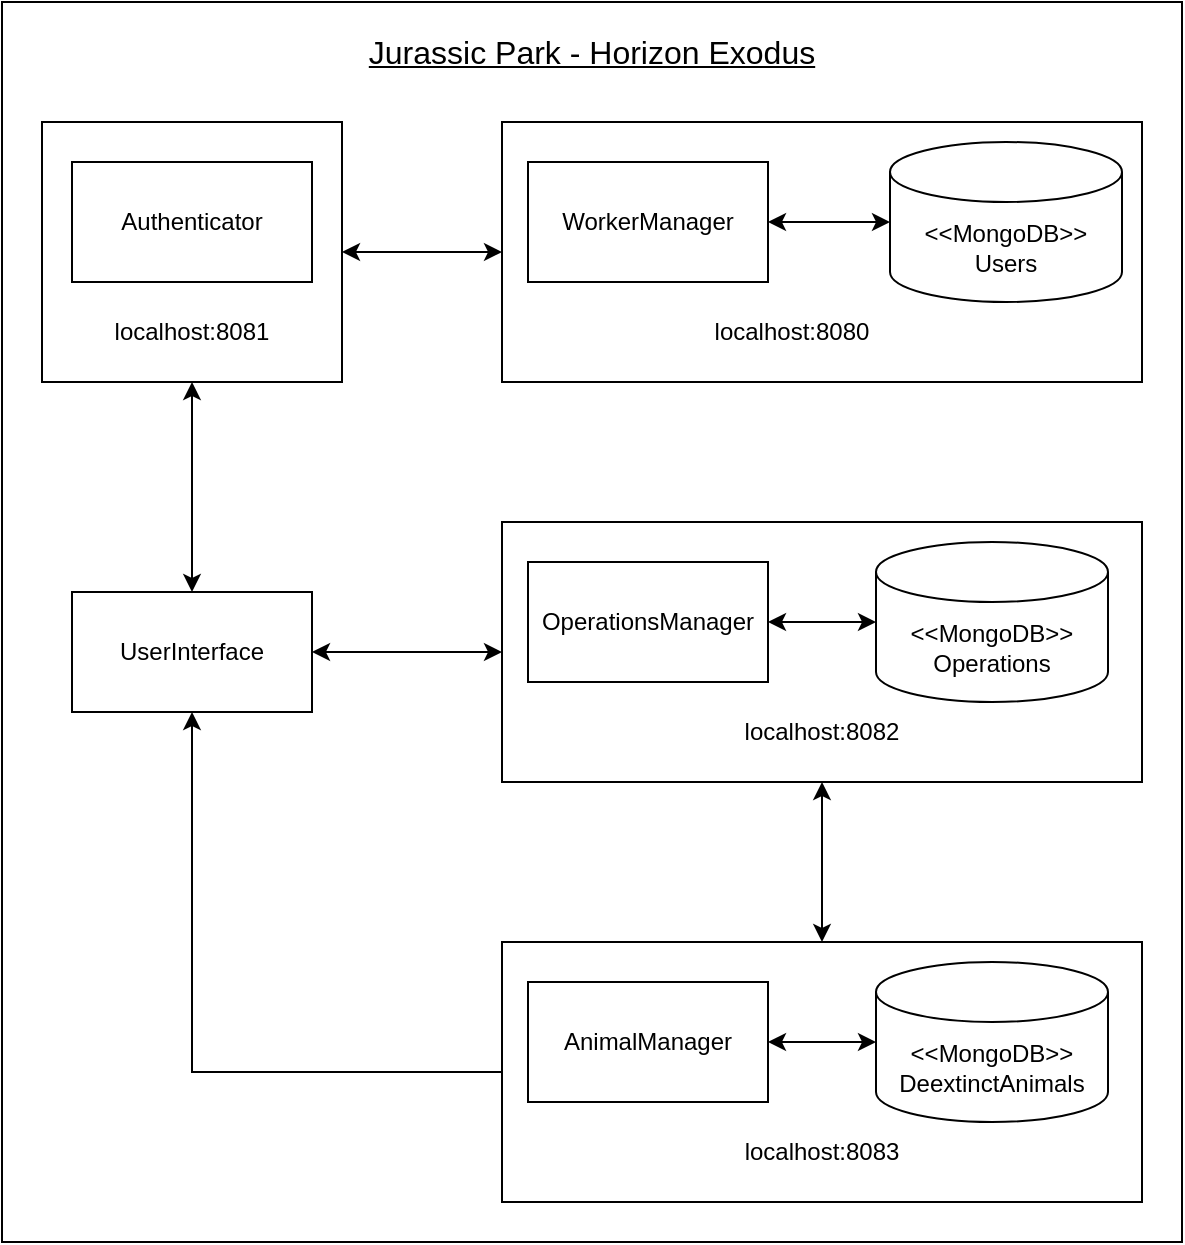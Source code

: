 <mxfile version="28.0.7">
  <diagram name="Página-1" id="TMDoCD8hCcpHIJEySzZF">
    <mxGraphModel dx="601" dy="336" grid="1" gridSize="10" guides="1" tooltips="1" connect="1" arrows="1" fold="1" page="1" pageScale="1" pageWidth="827" pageHeight="1169" math="0" shadow="0">
      <root>
        <mxCell id="0" />
        <mxCell id="1" parent="0" />
        <mxCell id="QcQdOetUA6qP5Ii0NC-2-148" value="" style="rounded=0;whiteSpace=wrap;html=1;" vertex="1" parent="1">
          <mxGeometry x="150" y="120" width="590" height="620" as="geometry" />
        </mxCell>
        <mxCell id="UQOomTZAaCyZAPaUyG3R-46" style="edgeStyle=orthogonalEdgeStyle;rounded=0;orthogonalLoop=1;jettySize=auto;html=1;entryX=0.5;entryY=0.5;entryDx=0;entryDy=-15;entryPerimeter=0;" parent="1" edge="1">
          <mxGeometry relative="1" as="geometry">
            <mxPoint x="414" y="530" as="targetPoint" />
          </mxGeometry>
        </mxCell>
        <mxCell id="QcQdOetUA6qP5Ii0NC-2-26" style="edgeStyle=orthogonalEdgeStyle;rounded=0;orthogonalLoop=1;jettySize=auto;html=1;" edge="1" parent="1" target="QcQdOetUA6qP5Ii0NC-2-22">
          <mxGeometry relative="1" as="geometry">
            <mxPoint x="140" y="710" as="sourcePoint" />
          </mxGeometry>
        </mxCell>
        <mxCell id="QcQdOetUA6qP5Ii0NC-2-146" style="edgeStyle=orthogonalEdgeStyle;rounded=0;orthogonalLoop=1;jettySize=auto;html=1;startArrow=classic;startFill=1;" edge="1" parent="1" source="QcQdOetUA6qP5Ii0NC-2-121" target="QcQdOetUA6qP5Ii0NC-2-136">
          <mxGeometry relative="1" as="geometry" />
        </mxCell>
        <mxCell id="QcQdOetUA6qP5Ii0NC-2-121" value="UserInterface" style="rounded=0;whiteSpace=wrap;html=1;" vertex="1" parent="1">
          <mxGeometry x="185" y="415" width="120" height="60" as="geometry" />
        </mxCell>
        <mxCell id="QcQdOetUA6qP5Ii0NC-2-125" value="&lt;u&gt;&lt;font style=&quot;font-size: 16px;&quot;&gt;Jurassic Park - Horizon Exodus&lt;/font&gt;&lt;/u&gt;" style="text;html=1;align=center;verticalAlign=middle;whiteSpace=wrap;rounded=0;" vertex="1" parent="1">
          <mxGeometry x="329" y="130" width="232" height="30" as="geometry" />
        </mxCell>
        <mxCell id="QcQdOetUA6qP5Ii0NC-2-141" style="edgeStyle=orthogonalEdgeStyle;rounded=0;orthogonalLoop=1;jettySize=auto;html=1;startArrow=classic;startFill=1;" edge="1" parent="1" source="QcQdOetUA6qP5Ii0NC-2-136" target="QcQdOetUA6qP5Ii0NC-2-133">
          <mxGeometry relative="1" as="geometry" />
        </mxCell>
        <mxCell id="QcQdOetUA6qP5Ii0NC-2-142" value="" style="group" vertex="1" connectable="0" parent="1">
          <mxGeometry x="170" y="180" width="150" height="130" as="geometry" />
        </mxCell>
        <mxCell id="QcQdOetUA6qP5Ii0NC-2-140" value="" style="rounded=0;whiteSpace=wrap;html=1;" vertex="1" parent="QcQdOetUA6qP5Ii0NC-2-142">
          <mxGeometry width="150" height="130" as="geometry" />
        </mxCell>
        <mxCell id="QcQdOetUA6qP5Ii0NC-2-126" value="Authenticator" style="rounded=0;whiteSpace=wrap;html=1;" vertex="1" parent="QcQdOetUA6qP5Ii0NC-2-142">
          <mxGeometry x="15" y="20" width="120" height="60" as="geometry" />
        </mxCell>
        <mxCell id="QcQdOetUA6qP5Ii0NC-2-158" value="localhost:8081" style="text;html=1;align=center;verticalAlign=middle;whiteSpace=wrap;rounded=0;" vertex="1" parent="QcQdOetUA6qP5Ii0NC-2-142">
          <mxGeometry x="30" y="90" width="90" height="30" as="geometry" />
        </mxCell>
        <mxCell id="QcQdOetUA6qP5Ii0NC-2-144" style="edgeStyle=orthogonalEdgeStyle;rounded=0;orthogonalLoop=1;jettySize=auto;html=1;startArrow=classic;startFill=1;" edge="1" parent="1" source="QcQdOetUA6qP5Ii0NC-2-140" target="QcQdOetUA6qP5Ii0NC-2-121">
          <mxGeometry relative="1" as="geometry" />
        </mxCell>
        <mxCell id="QcQdOetUA6qP5Ii0NC-2-145" style="edgeStyle=orthogonalEdgeStyle;rounded=0;orthogonalLoop=1;jettySize=auto;html=1;startArrow=classic;startFill=1;" edge="1" parent="1" source="QcQdOetUA6qP5Ii0NC-2-138" target="QcQdOetUA6qP5Ii0NC-2-140">
          <mxGeometry relative="1" as="geometry" />
        </mxCell>
        <mxCell id="QcQdOetUA6qP5Ii0NC-2-147" style="edgeStyle=orthogonalEdgeStyle;rounded=0;orthogonalLoop=1;jettySize=auto;html=1;" edge="1" parent="1" source="QcQdOetUA6qP5Ii0NC-2-133" target="QcQdOetUA6qP5Ii0NC-2-121">
          <mxGeometry relative="1" as="geometry" />
        </mxCell>
        <mxCell id="QcQdOetUA6qP5Ii0NC-2-150" value="" style="group" vertex="1" connectable="0" parent="1">
          <mxGeometry x="400" y="180" width="320" height="130" as="geometry" />
        </mxCell>
        <mxCell id="QcQdOetUA6qP5Ii0NC-2-138" value="" style="rounded=0;whiteSpace=wrap;html=1;movable=1;resizable=1;rotatable=1;deletable=1;editable=1;locked=0;connectable=1;" vertex="1" parent="QcQdOetUA6qP5Ii0NC-2-150">
          <mxGeometry width="320" height="130" as="geometry" />
        </mxCell>
        <mxCell id="QcQdOetUA6qP5Ii0NC-2-107" value="WorkerManager" style="rounded=0;whiteSpace=wrap;html=1;movable=1;resizable=1;rotatable=1;deletable=1;editable=1;locked=0;connectable=1;" vertex="1" parent="QcQdOetUA6qP5Ii0NC-2-150">
          <mxGeometry x="13" y="20" width="120" height="60" as="geometry" />
        </mxCell>
        <mxCell id="QcQdOetUA6qP5Ii0NC-2-109" style="edgeStyle=orthogonalEdgeStyle;rounded=0;orthogonalLoop=1;jettySize=auto;html=1;startArrow=classic;startFill=1;movable=1;resizable=1;rotatable=1;deletable=1;editable=1;locked=0;connectable=1;" edge="1" parent="QcQdOetUA6qP5Ii0NC-2-150" source="QcQdOetUA6qP5Ii0NC-2-108" target="QcQdOetUA6qP5Ii0NC-2-107">
          <mxGeometry relative="1" as="geometry" />
        </mxCell>
        <mxCell id="QcQdOetUA6qP5Ii0NC-2-108" value="&lt;div&gt;&amp;lt;&amp;lt;MongoDB&amp;gt;&amp;gt;&lt;/div&gt;&lt;div&gt;Users&lt;/div&gt;" style="shape=cylinder3;whiteSpace=wrap;html=1;boundedLbl=1;backgroundOutline=1;size=15;movable=1;resizable=1;rotatable=1;deletable=1;editable=1;locked=0;connectable=1;" vertex="1" parent="QcQdOetUA6qP5Ii0NC-2-150">
          <mxGeometry x="194" y="10" width="116" height="80" as="geometry" />
        </mxCell>
        <mxCell id="QcQdOetUA6qP5Ii0NC-2-149" value="localhost:8080" style="text;html=1;align=center;verticalAlign=middle;whiteSpace=wrap;rounded=0;" vertex="1" parent="QcQdOetUA6qP5Ii0NC-2-150">
          <mxGeometry x="100" y="90" width="90" height="30" as="geometry" />
        </mxCell>
        <mxCell id="QcQdOetUA6qP5Ii0NC-2-161" value="" style="group" vertex="1" connectable="0" parent="1">
          <mxGeometry x="400" y="380" width="320" height="130" as="geometry" />
        </mxCell>
        <mxCell id="QcQdOetUA6qP5Ii0NC-2-136" value="" style="rounded=0;whiteSpace=wrap;html=1;" vertex="1" parent="QcQdOetUA6qP5Ii0NC-2-161">
          <mxGeometry width="320" height="130" as="geometry" />
        </mxCell>
        <mxCell id="QcQdOetUA6qP5Ii0NC-2-112" value="OperationsManager" style="rounded=0;whiteSpace=wrap;html=1;" vertex="1" parent="QcQdOetUA6qP5Ii0NC-2-161">
          <mxGeometry x="13" y="20" width="120" height="60" as="geometry" />
        </mxCell>
        <mxCell id="QcQdOetUA6qP5Ii0NC-2-113" style="edgeStyle=orthogonalEdgeStyle;rounded=0;orthogonalLoop=1;jettySize=auto;html=1;startArrow=classic;startFill=1;" edge="1" parent="QcQdOetUA6qP5Ii0NC-2-161" source="QcQdOetUA6qP5Ii0NC-2-114" target="QcQdOetUA6qP5Ii0NC-2-112">
          <mxGeometry relative="1" as="geometry" />
        </mxCell>
        <mxCell id="QcQdOetUA6qP5Ii0NC-2-114" value="&lt;div&gt;&amp;lt;&amp;lt;MongoDB&amp;gt;&amp;gt;&lt;/div&gt;&lt;div&gt;Operations&lt;/div&gt;" style="shape=cylinder3;whiteSpace=wrap;html=1;boundedLbl=1;backgroundOutline=1;size=15;" vertex="1" parent="QcQdOetUA6qP5Ii0NC-2-161">
          <mxGeometry x="187" y="10" width="116" height="80" as="geometry" />
        </mxCell>
        <mxCell id="QcQdOetUA6qP5Ii0NC-2-160" value="localhost:8082" style="text;html=1;align=center;verticalAlign=middle;whiteSpace=wrap;rounded=0;" vertex="1" parent="QcQdOetUA6qP5Ii0NC-2-161">
          <mxGeometry x="110" y="90" width="100" height="30" as="geometry" />
        </mxCell>
        <mxCell id="QcQdOetUA6qP5Ii0NC-2-163" value="" style="group" vertex="1" connectable="0" parent="1">
          <mxGeometry x="400" y="590" width="320" height="130" as="geometry" />
        </mxCell>
        <mxCell id="QcQdOetUA6qP5Ii0NC-2-133" value="" style="rounded=0;whiteSpace=wrap;html=1;" vertex="1" parent="QcQdOetUA6qP5Ii0NC-2-163">
          <mxGeometry width="320" height="130" as="geometry" />
        </mxCell>
        <mxCell id="QcQdOetUA6qP5Ii0NC-2-120" style="edgeStyle=orthogonalEdgeStyle;rounded=0;orthogonalLoop=1;jettySize=auto;html=1;startArrow=classic;startFill=1;" edge="1" parent="QcQdOetUA6qP5Ii0NC-2-163" source="QcQdOetUA6qP5Ii0NC-2-116" target="QcQdOetUA6qP5Ii0NC-2-118">
          <mxGeometry relative="1" as="geometry" />
        </mxCell>
        <mxCell id="QcQdOetUA6qP5Ii0NC-2-116" value="AnimalManager" style="rounded=0;whiteSpace=wrap;html=1;" vertex="1" parent="QcQdOetUA6qP5Ii0NC-2-163">
          <mxGeometry x="13" y="20" width="120" height="60" as="geometry" />
        </mxCell>
        <mxCell id="QcQdOetUA6qP5Ii0NC-2-118" value="&lt;div&gt;&amp;lt;&amp;lt;MongoDB&amp;gt;&amp;gt;&lt;/div&gt;&lt;div&gt;&lt;span lang=&quot;en&quot; class=&quot;HwtZe&quot;&gt;&lt;span class=&quot;jCAhz ChMk0b&quot;&gt;&lt;span class=&quot;ryNqvb&quot;&gt;Deextinct&lt;/span&gt;&lt;/span&gt;&lt;/span&gt;Animals&lt;/div&gt;" style="shape=cylinder3;whiteSpace=wrap;html=1;boundedLbl=1;backgroundOutline=1;size=15;" vertex="1" parent="QcQdOetUA6qP5Ii0NC-2-163">
          <mxGeometry x="187" y="10" width="116" height="80" as="geometry" />
        </mxCell>
        <mxCell id="QcQdOetUA6qP5Ii0NC-2-162" value="&lt;div&gt;localhost:8083&lt;/div&gt;" style="text;html=1;align=center;verticalAlign=middle;whiteSpace=wrap;rounded=0;" vertex="1" parent="QcQdOetUA6qP5Ii0NC-2-163">
          <mxGeometry x="130" y="90" width="60" height="30" as="geometry" />
        </mxCell>
      </root>
    </mxGraphModel>
  </diagram>
</mxfile>
